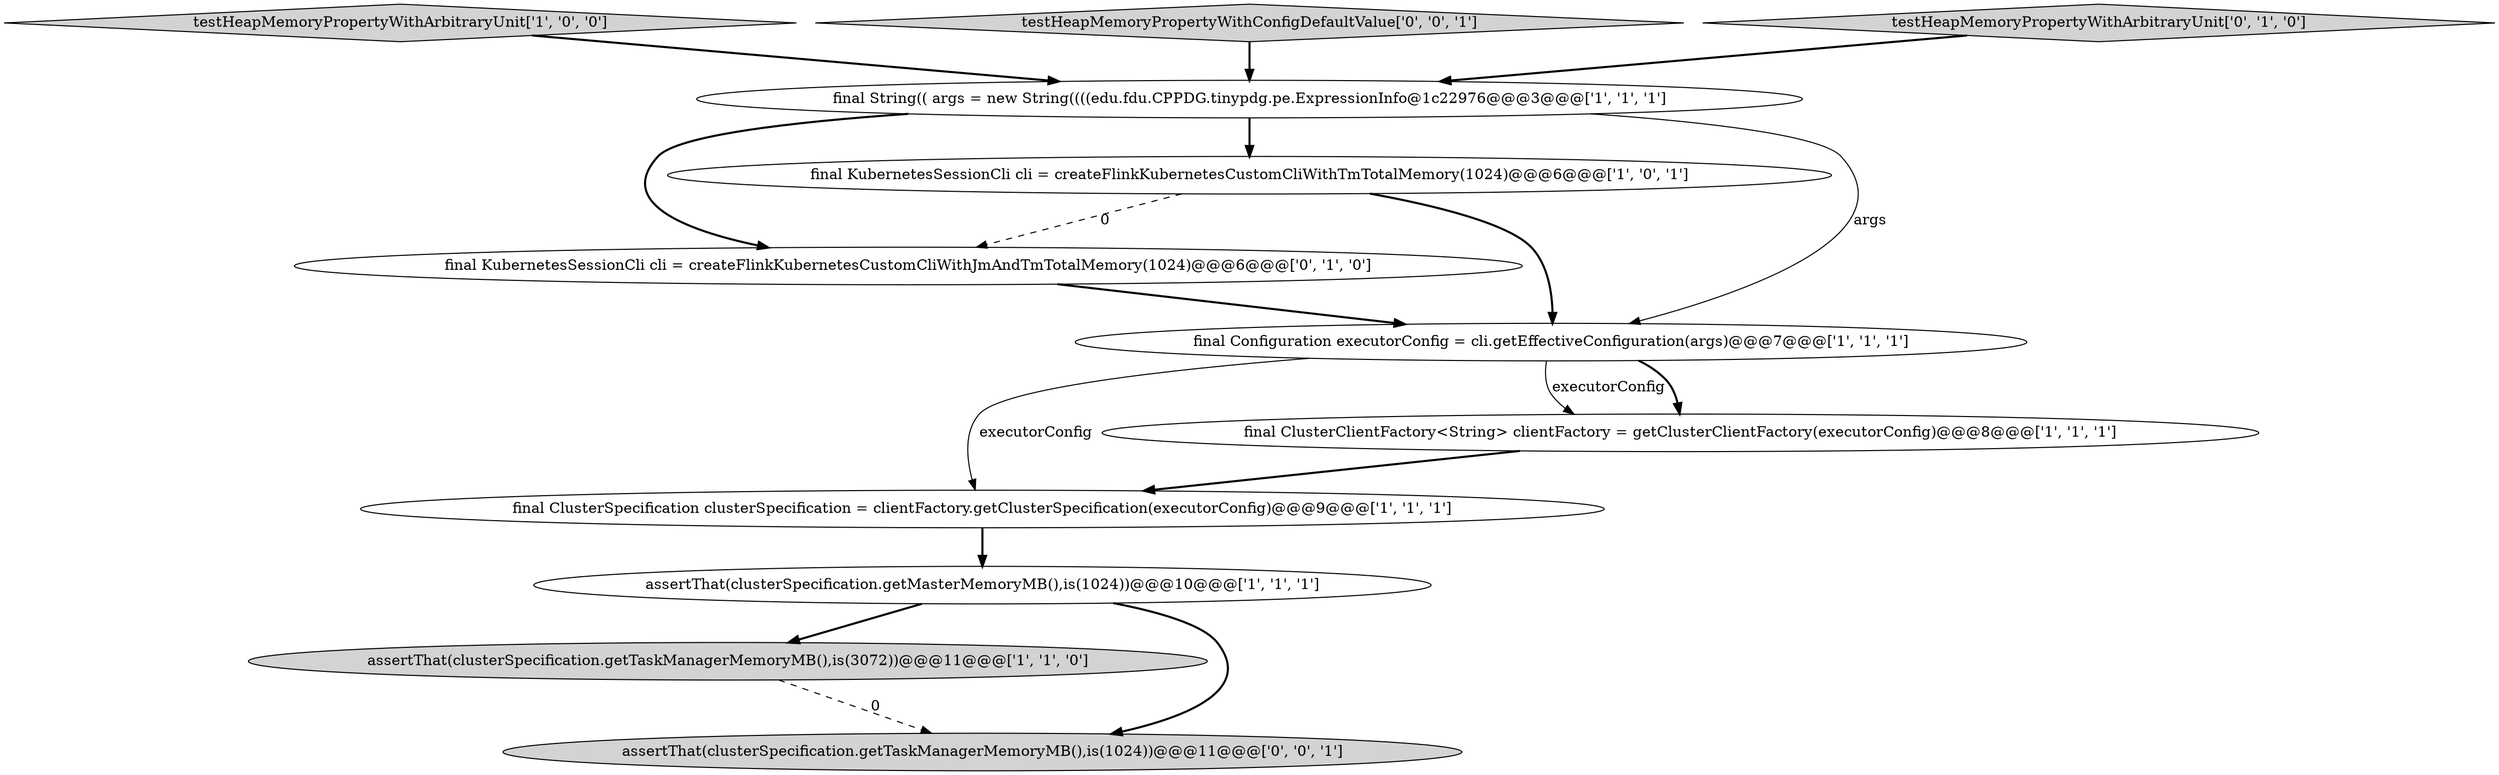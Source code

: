 digraph {
8 [style = filled, label = "final KubernetesSessionCli cli = createFlinkKubernetesCustomCliWithJmAndTmTotalMemory(1024)@@@6@@@['0', '1', '0']", fillcolor = white, shape = ellipse image = "AAA1AAABBB2BBB"];
1 [style = filled, label = "testHeapMemoryPropertyWithArbitraryUnit['1', '0', '0']", fillcolor = lightgray, shape = diamond image = "AAA0AAABBB1BBB"];
4 [style = filled, label = "final KubernetesSessionCli cli = createFlinkKubernetesCustomCliWithTmTotalMemory(1024)@@@6@@@['1', '0', '1']", fillcolor = white, shape = ellipse image = "AAA0AAABBB1BBB"];
2 [style = filled, label = "final String(( args = new String((((edu.fdu.CPPDG.tinypdg.pe.ExpressionInfo@1c22976@@@3@@@['1', '1', '1']", fillcolor = white, shape = ellipse image = "AAA0AAABBB1BBB"];
0 [style = filled, label = "final ClusterSpecification clusterSpecification = clientFactory.getClusterSpecification(executorConfig)@@@9@@@['1', '1', '1']", fillcolor = white, shape = ellipse image = "AAA0AAABBB1BBB"];
5 [style = filled, label = "assertThat(clusterSpecification.getTaskManagerMemoryMB(),is(3072))@@@11@@@['1', '1', '0']", fillcolor = lightgray, shape = ellipse image = "AAA0AAABBB1BBB"];
7 [style = filled, label = "assertThat(clusterSpecification.getMasterMemoryMB(),is(1024))@@@10@@@['1', '1', '1']", fillcolor = white, shape = ellipse image = "AAA0AAABBB1BBB"];
11 [style = filled, label = "assertThat(clusterSpecification.getTaskManagerMemoryMB(),is(1024))@@@11@@@['0', '0', '1']", fillcolor = lightgray, shape = ellipse image = "AAA0AAABBB3BBB"];
10 [style = filled, label = "testHeapMemoryPropertyWithConfigDefaultValue['0', '0', '1']", fillcolor = lightgray, shape = diamond image = "AAA0AAABBB3BBB"];
9 [style = filled, label = "testHeapMemoryPropertyWithArbitraryUnit['0', '1', '0']", fillcolor = lightgray, shape = diamond image = "AAA0AAABBB2BBB"];
6 [style = filled, label = "final Configuration executorConfig = cli.getEffectiveConfiguration(args)@@@7@@@['1', '1', '1']", fillcolor = white, shape = ellipse image = "AAA0AAABBB1BBB"];
3 [style = filled, label = "final ClusterClientFactory<String> clientFactory = getClusterClientFactory(executorConfig)@@@8@@@['1', '1', '1']", fillcolor = white, shape = ellipse image = "AAA0AAABBB1BBB"];
7->5 [style = bold, label=""];
2->8 [style = bold, label=""];
6->3 [style = solid, label="executorConfig"];
4->6 [style = bold, label=""];
9->2 [style = bold, label=""];
2->4 [style = bold, label=""];
8->6 [style = bold, label=""];
10->2 [style = bold, label=""];
3->0 [style = bold, label=""];
7->11 [style = bold, label=""];
4->8 [style = dashed, label="0"];
6->3 [style = bold, label=""];
1->2 [style = bold, label=""];
5->11 [style = dashed, label="0"];
2->6 [style = solid, label="args"];
0->7 [style = bold, label=""];
6->0 [style = solid, label="executorConfig"];
}
